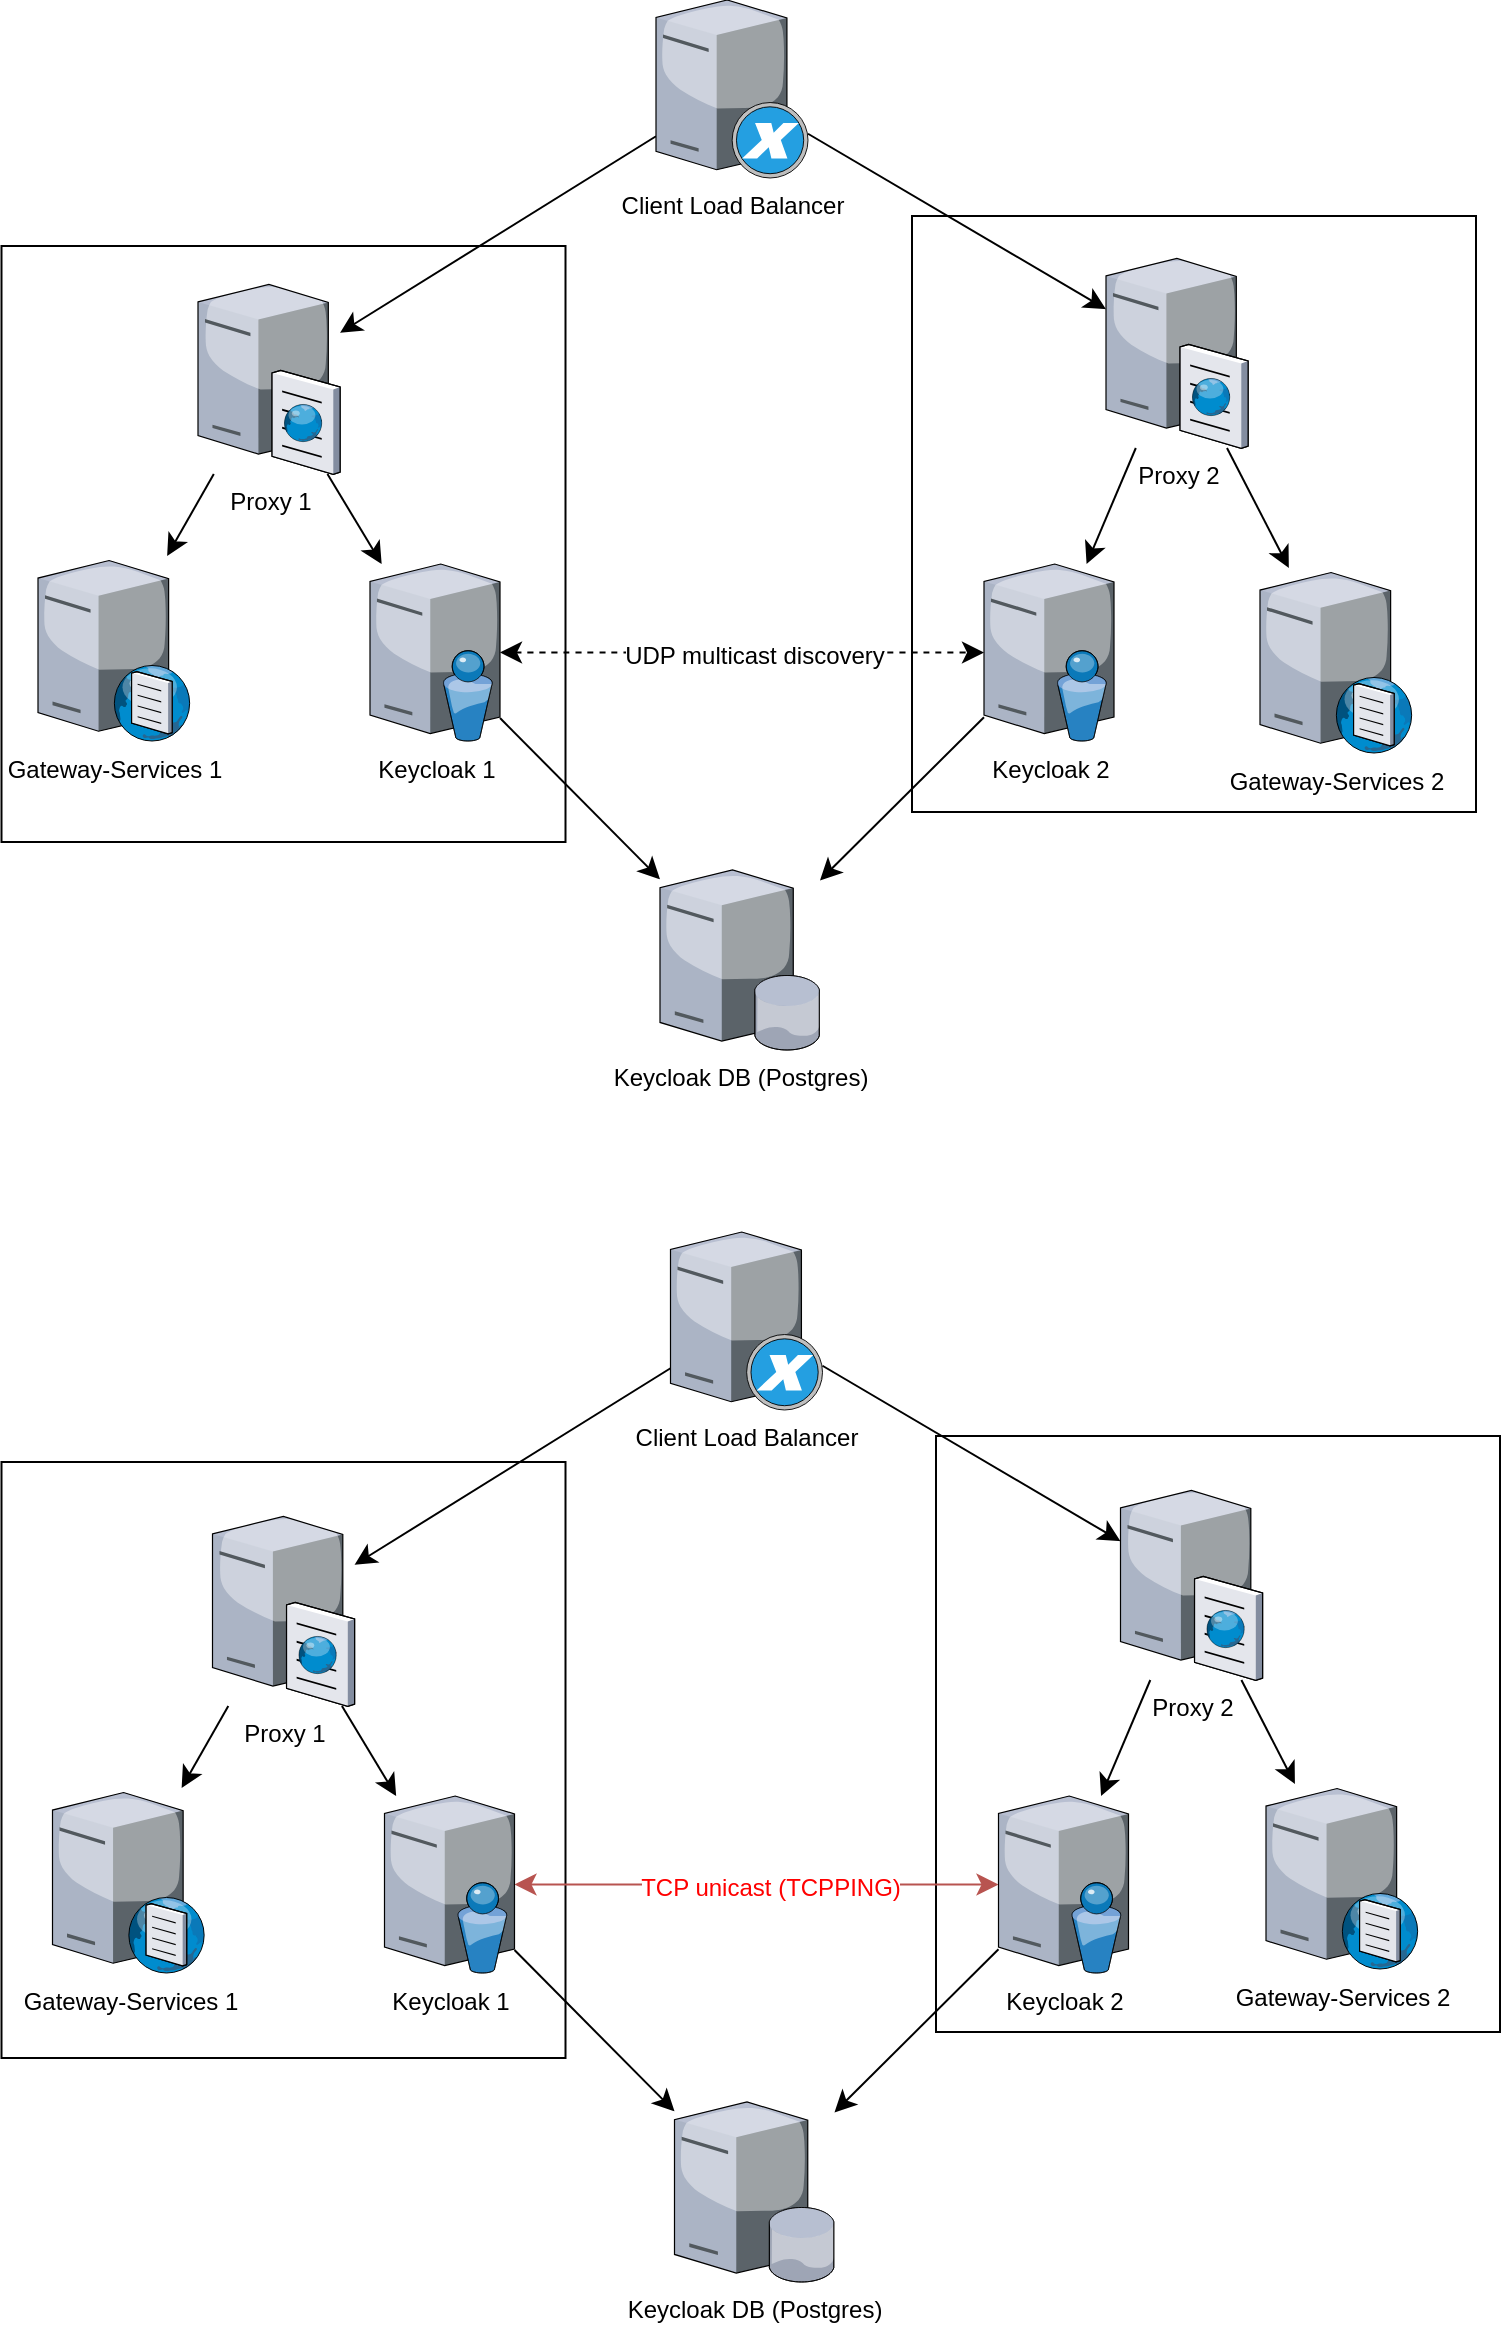 <mxfile version="24.2.3" type="github">
  <diagram name="Page-1" id="DY2KEZXqqiXeM_O4Eexg">
    <mxGraphModel dx="1834" dy="1324" grid="0" gridSize="10" guides="1" tooltips="1" connect="1" arrows="1" fold="1" page="0" pageScale="1" pageWidth="827" pageHeight="1169" math="0" shadow="0">
      <root>
        <mxCell id="0" />
        <mxCell id="1" parent="0" />
        <mxCell id="4bI4QZrbYA2aV5ycCg0m-44" value="" style="rounded=0;whiteSpace=wrap;html=1;" vertex="1" parent="1">
          <mxGeometry x="127" y="326" width="282" height="298" as="geometry" />
        </mxCell>
        <mxCell id="4bI4QZrbYA2aV5ycCg0m-43" value="" style="rounded=0;whiteSpace=wrap;html=1;" vertex="1" parent="1">
          <mxGeometry x="-340.25" y="339" width="282" height="298" as="geometry" />
        </mxCell>
        <mxCell id="4bI4QZrbYA2aV5ycCg0m-42" value="" style="rounded=0;whiteSpace=wrap;html=1;" vertex="1" parent="1">
          <mxGeometry x="115" y="-284" width="282" height="298" as="geometry" />
        </mxCell>
        <mxCell id="4bI4QZrbYA2aV5ycCg0m-41" value="" style="rounded=0;whiteSpace=wrap;html=1;" vertex="1" parent="1">
          <mxGeometry x="-340.25" y="-269" width="282" height="298" as="geometry" />
        </mxCell>
        <mxCell id="4bI4QZrbYA2aV5ycCg0m-4" style="edgeStyle=none;curved=1;rounded=0;orthogonalLoop=1;jettySize=auto;html=1;fontSize=12;startSize=8;endSize=8;" edge="1" parent="1" source="4bI4QZrbYA2aV5ycCg0m-1" target="4bI4QZrbYA2aV5ycCg0m-3">
          <mxGeometry relative="1" as="geometry" />
        </mxCell>
        <mxCell id="4bI4QZrbYA2aV5ycCg0m-19" style="edgeStyle=none;curved=1;rounded=0;orthogonalLoop=1;jettySize=auto;html=1;fontSize=12;startSize=8;endSize=8;startArrow=classic;startFill=1;dashed=1;" edge="1" parent="1" source="4bI4QZrbYA2aV5ycCg0m-1" target="4bI4QZrbYA2aV5ycCg0m-2">
          <mxGeometry relative="1" as="geometry" />
        </mxCell>
        <mxCell id="4bI4QZrbYA2aV5ycCg0m-20" value="UDP multicast discovery" style="edgeLabel;html=1;align=center;verticalAlign=middle;resizable=0;points=[];fontSize=12;" vertex="1" connectable="0" parent="4bI4QZrbYA2aV5ycCg0m-19">
          <mxGeometry x="0.05" y="-1" relative="1" as="geometry">
            <mxPoint as="offset" />
          </mxGeometry>
        </mxCell>
        <mxCell id="4bI4QZrbYA2aV5ycCg0m-1" value="Keycloak 1" style="verticalLabelPosition=bottom;sketch=0;aspect=fixed;html=1;verticalAlign=top;strokeColor=none;align=center;outlineConnect=0;shape=mxgraph.citrix.directory_server;" vertex="1" parent="1">
          <mxGeometry x="-156" y="-110" width="65" height="88.5" as="geometry" />
        </mxCell>
        <mxCell id="4bI4QZrbYA2aV5ycCg0m-5" style="edgeStyle=none;curved=1;rounded=0;orthogonalLoop=1;jettySize=auto;html=1;fontSize=12;startSize=8;endSize=8;" edge="1" parent="1" source="4bI4QZrbYA2aV5ycCg0m-2" target="4bI4QZrbYA2aV5ycCg0m-3">
          <mxGeometry relative="1" as="geometry" />
        </mxCell>
        <mxCell id="4bI4QZrbYA2aV5ycCg0m-2" value="Keycloak 2" style="verticalLabelPosition=bottom;sketch=0;aspect=fixed;html=1;verticalAlign=top;strokeColor=none;align=center;outlineConnect=0;shape=mxgraph.citrix.directory_server;" vertex="1" parent="1">
          <mxGeometry x="151" y="-110" width="65" height="88.5" as="geometry" />
        </mxCell>
        <mxCell id="4bI4QZrbYA2aV5ycCg0m-3" value="Keycloak DB (Postgres)" style="verticalLabelPosition=bottom;sketch=0;aspect=fixed;html=1;verticalAlign=top;strokeColor=none;align=center;outlineConnect=0;shape=mxgraph.citrix.database_server;" vertex="1" parent="1">
          <mxGeometry x="-11" y="43" width="80" height="90" as="geometry" />
        </mxCell>
        <mxCell id="4bI4QZrbYA2aV5ycCg0m-6" value="Gateway-Services 1" style="verticalLabelPosition=bottom;sketch=0;aspect=fixed;html=1;verticalAlign=top;strokeColor=none;align=center;outlineConnect=0;shape=mxgraph.citrix.dns_server;" vertex="1" parent="1">
          <mxGeometry x="-322" y="-114" width="76.5" height="92.5" as="geometry" />
        </mxCell>
        <mxCell id="4bI4QZrbYA2aV5ycCg0m-7" value="Gateway-Services 2" style="verticalLabelPosition=bottom;sketch=0;aspect=fixed;html=1;verticalAlign=top;strokeColor=none;align=center;outlineConnect=0;shape=mxgraph.citrix.dns_server;" vertex="1" parent="1">
          <mxGeometry x="289" y="-108" width="76.5" height="92.5" as="geometry" />
        </mxCell>
        <mxCell id="4bI4QZrbYA2aV5ycCg0m-9" value="" style="edgeStyle=none;curved=1;rounded=0;orthogonalLoop=1;jettySize=auto;html=1;fontSize=12;startSize=8;endSize=8;" edge="1" parent="1" source="4bI4QZrbYA2aV5ycCg0m-8" target="4bI4QZrbYA2aV5ycCg0m-1">
          <mxGeometry relative="1" as="geometry" />
        </mxCell>
        <mxCell id="4bI4QZrbYA2aV5ycCg0m-10" style="edgeStyle=none;curved=1;rounded=0;orthogonalLoop=1;jettySize=auto;html=1;fontSize=12;startSize=8;endSize=8;" edge="1" parent="1" source="4bI4QZrbYA2aV5ycCg0m-8" target="4bI4QZrbYA2aV5ycCg0m-6">
          <mxGeometry relative="1" as="geometry" />
        </mxCell>
        <mxCell id="4bI4QZrbYA2aV5ycCg0m-8" value="Proxy 1" style="verticalLabelPosition=bottom;sketch=0;aspect=fixed;html=1;verticalAlign=top;strokeColor=none;align=center;outlineConnect=0;shape=mxgraph.citrix.ftp_server;" vertex="1" parent="1">
          <mxGeometry x="-242" y="-252" width="71" height="97" as="geometry" />
        </mxCell>
        <mxCell id="4bI4QZrbYA2aV5ycCg0m-12" style="edgeStyle=none;curved=1;rounded=0;orthogonalLoop=1;jettySize=auto;html=1;fontSize=12;startSize=8;endSize=8;" edge="1" parent="1" source="4bI4QZrbYA2aV5ycCg0m-11" target="4bI4QZrbYA2aV5ycCg0m-7">
          <mxGeometry relative="1" as="geometry" />
        </mxCell>
        <mxCell id="4bI4QZrbYA2aV5ycCg0m-13" style="edgeStyle=none;curved=1;rounded=0;orthogonalLoop=1;jettySize=auto;html=1;fontSize=12;startSize=8;endSize=8;" edge="1" parent="1" source="4bI4QZrbYA2aV5ycCg0m-11" target="4bI4QZrbYA2aV5ycCg0m-2">
          <mxGeometry relative="1" as="geometry" />
        </mxCell>
        <mxCell id="4bI4QZrbYA2aV5ycCg0m-11" value="Proxy 2" style="verticalLabelPosition=bottom;sketch=0;aspect=fixed;html=1;verticalAlign=top;strokeColor=none;align=center;outlineConnect=0;shape=mxgraph.citrix.ftp_server;" vertex="1" parent="1">
          <mxGeometry x="212" y="-265" width="71" height="97" as="geometry" />
        </mxCell>
        <mxCell id="4bI4QZrbYA2aV5ycCg0m-16" style="edgeStyle=none;curved=1;rounded=0;orthogonalLoop=1;jettySize=auto;html=1;fontSize=12;startSize=8;endSize=8;" edge="1" parent="1" source="4bI4QZrbYA2aV5ycCg0m-15" target="4bI4QZrbYA2aV5ycCg0m-8">
          <mxGeometry relative="1" as="geometry" />
        </mxCell>
        <mxCell id="4bI4QZrbYA2aV5ycCg0m-17" style="edgeStyle=none;curved=1;rounded=0;orthogonalLoop=1;jettySize=auto;html=1;fontSize=12;startSize=8;endSize=8;" edge="1" parent="1" source="4bI4QZrbYA2aV5ycCg0m-15" target="4bI4QZrbYA2aV5ycCg0m-11">
          <mxGeometry relative="1" as="geometry" />
        </mxCell>
        <mxCell id="4bI4QZrbYA2aV5ycCg0m-15" value="Client Load Balancer" style="verticalLabelPosition=bottom;sketch=0;aspect=fixed;html=1;verticalAlign=top;strokeColor=none;align=center;outlineConnect=0;shape=mxgraph.citrix.xencenter;" vertex="1" parent="1">
          <mxGeometry x="-13" y="-392" width="76" height="89" as="geometry" />
        </mxCell>
        <mxCell id="4bI4QZrbYA2aV5ycCg0m-21" style="edgeStyle=none;curved=1;rounded=0;orthogonalLoop=1;jettySize=auto;html=1;fontSize=12;startSize=8;endSize=8;" edge="1" parent="1" source="4bI4QZrbYA2aV5ycCg0m-24" target="4bI4QZrbYA2aV5ycCg0m-27">
          <mxGeometry relative="1" as="geometry" />
        </mxCell>
        <mxCell id="4bI4QZrbYA2aV5ycCg0m-22" style="edgeStyle=none;curved=1;rounded=0;orthogonalLoop=1;jettySize=auto;html=1;fontSize=12;startSize=8;endSize=8;startArrow=classic;startFill=1;fillColor=#f8cecc;strokeColor=#b85450;" edge="1" parent="1" source="4bI4QZrbYA2aV5ycCg0m-24" target="4bI4QZrbYA2aV5ycCg0m-26">
          <mxGeometry relative="1" as="geometry" />
        </mxCell>
        <mxCell id="4bI4QZrbYA2aV5ycCg0m-23" value="TCP unicast (TCPPING)" style="edgeLabel;html=1;align=center;verticalAlign=middle;resizable=0;points=[];fontSize=12;fontColor=#FF0000;" vertex="1" connectable="0" parent="4bI4QZrbYA2aV5ycCg0m-22">
          <mxGeometry x="0.05" y="-1" relative="1" as="geometry">
            <mxPoint as="offset" />
          </mxGeometry>
        </mxCell>
        <mxCell id="4bI4QZrbYA2aV5ycCg0m-24" value="Keycloak 1" style="verticalLabelPosition=bottom;sketch=0;aspect=fixed;html=1;verticalAlign=top;strokeColor=none;align=center;outlineConnect=0;shape=mxgraph.citrix.directory_server;" vertex="1" parent="1">
          <mxGeometry x="-148.75" y="506" width="65" height="88.5" as="geometry" />
        </mxCell>
        <mxCell id="4bI4QZrbYA2aV5ycCg0m-25" style="edgeStyle=none;curved=1;rounded=0;orthogonalLoop=1;jettySize=auto;html=1;fontSize=12;startSize=8;endSize=8;" edge="1" parent="1" source="4bI4QZrbYA2aV5ycCg0m-26" target="4bI4QZrbYA2aV5ycCg0m-27">
          <mxGeometry relative="1" as="geometry" />
        </mxCell>
        <mxCell id="4bI4QZrbYA2aV5ycCg0m-26" value="Keycloak 2" style="verticalLabelPosition=bottom;sketch=0;aspect=fixed;html=1;verticalAlign=top;strokeColor=none;align=center;outlineConnect=0;shape=mxgraph.citrix.directory_server;" vertex="1" parent="1">
          <mxGeometry x="158.25" y="506" width="65" height="88.5" as="geometry" />
        </mxCell>
        <mxCell id="4bI4QZrbYA2aV5ycCg0m-27" value="Keycloak DB (Postgres)" style="verticalLabelPosition=bottom;sketch=0;aspect=fixed;html=1;verticalAlign=top;strokeColor=none;align=center;outlineConnect=0;shape=mxgraph.citrix.database_server;" vertex="1" parent="1">
          <mxGeometry x="-3.75" y="659" width="80" height="90" as="geometry" />
        </mxCell>
        <mxCell id="4bI4QZrbYA2aV5ycCg0m-28" value="Gateway-Services 1" style="verticalLabelPosition=bottom;sketch=0;aspect=fixed;html=1;verticalAlign=top;strokeColor=none;align=center;outlineConnect=0;shape=mxgraph.citrix.dns_server;" vertex="1" parent="1">
          <mxGeometry x="-314.75" y="502" width="76.5" height="92.5" as="geometry" />
        </mxCell>
        <mxCell id="4bI4QZrbYA2aV5ycCg0m-29" value="Gateway-Services 2" style="verticalLabelPosition=bottom;sketch=0;aspect=fixed;html=1;verticalAlign=top;strokeColor=none;align=center;outlineConnect=0;shape=mxgraph.citrix.dns_server;" vertex="1" parent="1">
          <mxGeometry x="292" y="500" width="76.5" height="92.5" as="geometry" />
        </mxCell>
        <mxCell id="4bI4QZrbYA2aV5ycCg0m-30" value="" style="edgeStyle=none;curved=1;rounded=0;orthogonalLoop=1;jettySize=auto;html=1;fontSize=12;startSize=8;endSize=8;" edge="1" parent="1" source="4bI4QZrbYA2aV5ycCg0m-32" target="4bI4QZrbYA2aV5ycCg0m-24">
          <mxGeometry relative="1" as="geometry" />
        </mxCell>
        <mxCell id="4bI4QZrbYA2aV5ycCg0m-31" style="edgeStyle=none;curved=1;rounded=0;orthogonalLoop=1;jettySize=auto;html=1;fontSize=12;startSize=8;endSize=8;" edge="1" parent="1" source="4bI4QZrbYA2aV5ycCg0m-32" target="4bI4QZrbYA2aV5ycCg0m-28">
          <mxGeometry relative="1" as="geometry" />
        </mxCell>
        <mxCell id="4bI4QZrbYA2aV5ycCg0m-32" value="Proxy 1" style="verticalLabelPosition=bottom;sketch=0;aspect=fixed;html=1;verticalAlign=top;strokeColor=none;align=center;outlineConnect=0;shape=mxgraph.citrix.ftp_server;" vertex="1" parent="1">
          <mxGeometry x="-234.75" y="364" width="71" height="97" as="geometry" />
        </mxCell>
        <mxCell id="4bI4QZrbYA2aV5ycCg0m-33" style="edgeStyle=none;curved=1;rounded=0;orthogonalLoop=1;jettySize=auto;html=1;fontSize=12;startSize=8;endSize=8;" edge="1" parent="1" source="4bI4QZrbYA2aV5ycCg0m-35" target="4bI4QZrbYA2aV5ycCg0m-29">
          <mxGeometry relative="1" as="geometry" />
        </mxCell>
        <mxCell id="4bI4QZrbYA2aV5ycCg0m-34" style="edgeStyle=none;curved=1;rounded=0;orthogonalLoop=1;jettySize=auto;html=1;fontSize=12;startSize=8;endSize=8;" edge="1" parent="1" source="4bI4QZrbYA2aV5ycCg0m-35" target="4bI4QZrbYA2aV5ycCg0m-26">
          <mxGeometry relative="1" as="geometry" />
        </mxCell>
        <mxCell id="4bI4QZrbYA2aV5ycCg0m-35" value="Proxy 2" style="verticalLabelPosition=bottom;sketch=0;aspect=fixed;html=1;verticalAlign=top;strokeColor=none;align=center;outlineConnect=0;shape=mxgraph.citrix.ftp_server;" vertex="1" parent="1">
          <mxGeometry x="219.25" y="351" width="71" height="97" as="geometry" />
        </mxCell>
        <mxCell id="4bI4QZrbYA2aV5ycCg0m-36" style="edgeStyle=none;curved=1;rounded=0;orthogonalLoop=1;jettySize=auto;html=1;fontSize=12;startSize=8;endSize=8;" edge="1" parent="1" source="4bI4QZrbYA2aV5ycCg0m-38" target="4bI4QZrbYA2aV5ycCg0m-32">
          <mxGeometry relative="1" as="geometry" />
        </mxCell>
        <mxCell id="4bI4QZrbYA2aV5ycCg0m-37" style="edgeStyle=none;curved=1;rounded=0;orthogonalLoop=1;jettySize=auto;html=1;fontSize=12;startSize=8;endSize=8;" edge="1" parent="1" source="4bI4QZrbYA2aV5ycCg0m-38" target="4bI4QZrbYA2aV5ycCg0m-35">
          <mxGeometry relative="1" as="geometry" />
        </mxCell>
        <mxCell id="4bI4QZrbYA2aV5ycCg0m-38" value="Client Load Balancer" style="verticalLabelPosition=bottom;sketch=0;aspect=fixed;html=1;verticalAlign=top;strokeColor=none;align=center;outlineConnect=0;shape=mxgraph.citrix.xencenter;" vertex="1" parent="1">
          <mxGeometry x="-5.75" y="224" width="76" height="89" as="geometry" />
        </mxCell>
      </root>
    </mxGraphModel>
  </diagram>
</mxfile>
